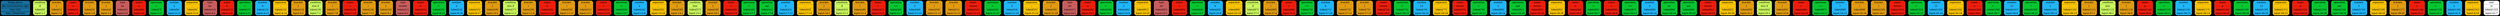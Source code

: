 digraph G{
rankdir=TB
graph [bgcolor="#000000"];
size = "100 5"
place[shape=Mrecord, style=filled, fillcolor="#1771a0", pos="0,1!",label = " { Dump place: | file: [src/tree/tree.cpp] | line: [45] | func: [TreeCtor] } "color = "#000000"];
token0[shape=Mrecord, style=filled, fillcolor="#CDFC5C",label = " { condition | if |  token[0] |  input:1:1 } ", color = "#777777"];
token1[shape=Mrecord, style=filled, fillcolor="#e69c0c",label = " { bracket | \( |  token[1] |  input:1:4 } ", color = "#777777"];
token2[shape=Mrecord, style=filled, fillcolor="#f31807",label = " { name | a |  token[2] |  input:1:5 } ", color = "#777777"];
token3[shape=Mrecord, style=filled, fillcolor="#e69c0c",label = " { bracket | \) |  token[3] |  input:1:6 } ", color = "#777777"];
token4[shape=Mrecord, style=filled, fillcolor="#e69c0c",label = " { bracket | \{ |  token[4] |  input:2:1 } ", color = "#777777"];
token5[shape=Mrecord, style=filled, fillcolor="#CD5C5C",label = " { type | int |  token[5] |  input:3:5 } ", color = "#777777"];
token6[shape=Mrecord, style=filled, fillcolor="#f31807",label = " { name | a |  token[6] |  input:3:9 } ", color = "#777777"];
token7[shape=Mrecord, style=filled, fillcolor="#00ca2c",label = " { operation | \= |  token[7] |  input:3:11 } ", color = "#777777"];
token8[shape=Mrecord, style=filled, fillcolor="#1cb9ff",label = " { number | 5 |  token[8] |  input:3:13 } ", color = "#777777"];
token9[shape=Mrecord, style=filled, fillcolor="#fdc500",label = " { separator | \; |  token[9] |  input:3:14 } ", color = "#777777"];
token10[shape=Mrecord, style=filled, fillcolor="#CD5C5C",label = " { type | int |  token[10] |  input:4:5 } ", color = "#777777"];
token11[shape=Mrecord, style=filled, fillcolor="#f31807",label = " { name | b |  token[11] |  input:4:9 } ", color = "#777777"];
token12[shape=Mrecord, style=filled, fillcolor="#00ca2c",label = " { operation | \= |  token[12] |  input:4:11 } ", color = "#777777"];
token13[shape=Mrecord, style=filled, fillcolor="#1cb9ff",label = " { number | 6 |  token[13] |  input:4:13 } ", color = "#777777"];
token14[shape=Mrecord, style=filled, fillcolor="#fdc500",label = " { separator | \; |  token[14] |  input:4:14 } ", color = "#777777"];
token15[shape=Mrecord, style=filled, fillcolor="#e69c0c",label = " { bracket | \} |  token[15] |  input:5:1 } ", color = "#777777"];
token16[shape=Mrecord, style=filled, fillcolor="#CDFC5C",label = " { condition | else if |  token[16] |  input:7:1 } ", color = "#777777"];
token17[shape=Mrecord, style=filled, fillcolor="#e69c0c",label = " { bracket | \( |  token[17] |  input:7:9 } ", color = "#777777"];
token18[shape=Mrecord, style=filled, fillcolor="#f31807",label = " { name | c |  token[18] |  input:7:10 } ", color = "#777777"];
token19[shape=Mrecord, style=filled, fillcolor="#e69c0c",label = " { bracket | \) |  token[19] |  input:7:11 } ", color = "#777777"];
token20[shape=Mrecord, style=filled, fillcolor="#e69c0c",label = " { bracket | \{ |  token[20] |  input:8:1 } ", color = "#777777"];
token21[shape=Mrecord, style=filled, fillcolor="#CD5C5C",label = " { type | double |  token[21] |  input:9:5 } ", color = "#777777"];
token22[shape=Mrecord, style=filled, fillcolor="#f31807",label = " { name | b |  token[22] |  input:9:12 } ", color = "#777777"];
token23[shape=Mrecord, style=filled, fillcolor="#00ca2c",label = " { operation | \= |  token[23] |  input:9:14 } ", color = "#777777"];
token24[shape=Mrecord, style=filled, fillcolor="#1cb9ff",label = " { number | 3 |  token[24] |  input:9:16 } ", color = "#777777"];
token25[shape=Mrecord, style=filled, fillcolor="#fdc500",label = " { separator | \; |  token[25] |  input:9:17 } ", color = "#777777"];
token26[shape=Mrecord, style=filled, fillcolor="#e69c0c",label = " { bracket | \} |  token[26] |  input:10:1 } ", color = "#777777"];
token27[shape=Mrecord, style=filled, fillcolor="#CDFC5C",label = " { condition | else if |  token[27] |  input:11:1 } ", color = "#777777"];
token28[shape=Mrecord, style=filled, fillcolor="#e69c0c",label = " { bracket | \( |  token[28] |  input:11:9 } ", color = "#777777"];
token29[shape=Mrecord, style=filled, fillcolor="#f31807",label = " { name | d |  token[29] |  input:11:10 } ", color = "#777777"];
token30[shape=Mrecord, style=filled, fillcolor="#e69c0c",label = " { bracket | \) |  token[30] |  input:11:11 } ", color = "#777777"];
token31[shape=Mrecord, style=filled, fillcolor="#e69c0c",label = " { bracket | \{ |  token[31] |  input:12:1 } ", color = "#777777"];
token32[shape=Mrecord, style=filled, fillcolor="#f31807",label = " { name | r |  token[32] |  input:13:5 } ", color = "#777777"];
token33[shape=Mrecord, style=filled, fillcolor="#00ca2c",label = " { operation | \= |  token[33] |  input:13:7 } ", color = "#777777"];
token34[shape=Mrecord, style=filled, fillcolor="#1cb9ff",label = " { number | 4 |  token[34] |  input:13:9 } ", color = "#777777"];
token35[shape=Mrecord, style=filled, fillcolor="#fdc500",label = " { separator | \; |  token[35] |  input:13:10 } ", color = "#777777"];
token36[shape=Mrecord, style=filled, fillcolor="#e69c0c",label = " { bracket | \} |  token[36] |  input:14:1 } ", color = "#777777"];
token37[shape=Mrecord, style=filled, fillcolor="#CDFC5C",label = " { condition | else |  token[37] |  input:15:1 } ", color = "#777777"];
token38[shape=Mrecord, style=filled, fillcolor="#e69c0c",label = " { bracket | \{ |  token[38] |  input:16:1 } ", color = "#777777"];
token39[shape=Mrecord, style=filled, fillcolor="#f31807",label = " { name | t |  token[39] |  input:17:5 } ", color = "#777777"];
token40[shape=Mrecord, style=filled, fillcolor="#00ca2c",label = " { operation | \= |  token[40] |  input:17:7 } ", color = "#777777"];
token41[shape=Mrecord, style=filled, fillcolor="#00ca2c",label = " { operation | not |  token[41] |  input:17:9 } ", color = "#777777"];
token42[shape=Mrecord, style=filled, fillcolor="#1cb9ff",label = " { number | 0 |  token[42] |  input:17:12 } ", color = "#777777"];
token43[shape=Mrecord, style=filled, fillcolor="#fdc500",label = " { separator | \; |  token[43] |  input:17:13 } ", color = "#777777"];
token44[shape=Mrecord, style=filled, fillcolor="#e69c0c",label = " { bracket | \} |  token[44] |  input:18:1 } ", color = "#777777"];
token45[shape=Mrecord, style=filled, fillcolor="#CDFC5C",label = " { condition | if |  token[45] |  input:21:1 } ", color = "#777777"];
token46[shape=Mrecord, style=filled, fillcolor="#e69c0c",label = " { bracket | \( |  token[46] |  input:21:4 } ", color = "#777777"];
token47[shape=Mrecord, style=filled, fillcolor="#f31807",label = " { name | c |  token[47] |  input:21:5 } ", color = "#777777"];
token48[shape=Mrecord, style=filled, fillcolor="#00ca2c",label = " { operation | \== |  token[48] |  input:21:7 } ", color = "#777777"];
token49[shape=Mrecord, style=filled, fillcolor="#1cb9ff",label = " { number | 3 |  token[49] |  input:21:10 } ", color = "#777777"];
token50[shape=Mrecord, style=filled, fillcolor="#e69c0c",label = " { bracket | \) |  token[50] |  input:21:11 } ", color = "#777777"];
token51[shape=Mrecord, style=filled, fillcolor="#e69c0c",label = " { bracket | \{ |  token[51] |  input:21:12 } ", color = "#777777"];
token52[shape=Mrecord, style=filled, fillcolor="#f31807",label = " { name | return |  token[52] |  input:21:14 } ", color = "#777777"];
token53[shape=Mrecord, style=filled, fillcolor="#00ca2c",label = " { operation | \= |  token[53] |  input:21:21 } ", color = "#777777"];
token54[shape=Mrecord, style=filled, fillcolor="#1cb9ff",label = " { number | 5 |  token[54] |  input:21:23 } ", color = "#777777"];
token55[shape=Mrecord, style=filled, fillcolor="#fdc500",label = " { separator | \; |  token[55] |  input:21:24 } ", color = "#777777"];
token56[shape=Mrecord, style=filled, fillcolor="#e69c0c",label = " { bracket | \} |  token[56] |  input:21:26 } ", color = "#777777"];
token57[shape=Mrecord, style=filled, fillcolor="#CD5C5C",label = " { type | int |  token[57] |  input:23:1 } ", color = "#777777"];
token58[shape=Mrecord, style=filled, fillcolor="#f31807",label = " { name | a |  token[58] |  input:23:5 } ", color = "#777777"];
token59[shape=Mrecord, style=filled, fillcolor="#00ca2c",label = " { operation | \= |  token[59] |  input:23:7 } ", color = "#777777"];
token60[shape=Mrecord, style=filled, fillcolor="#1cb9ff",label = " { number | 5 |  token[60] |  input:23:9 } ", color = "#777777"];
token61[shape=Mrecord, style=filled, fillcolor="#fdc500",label = " { separator | \; |  token[61] |  input:23:10 } ", color = "#777777"];
token62[shape=Mrecord, style=filled, fillcolor="#CD5C5C",label = " { type | int |  token[62] |  input:25:1 } ", color = "#777777"];
token63[shape=Mrecord, style=filled, fillcolor="#f31807",label = " { name | c |  token[63] |  input:25:5 } ", color = "#777777"];
token64[shape=Mrecord, style=filled, fillcolor="#00ca2c",label = " { operation | \= |  token[64] |  input:25:7 } ", color = "#777777"];
token65[shape=Mrecord, style=filled, fillcolor="#1cb9ff",label = " { number | 6 |  token[65] |  input:25:9 } ", color = "#777777"];
token66[shape=Mrecord, style=filled, fillcolor="#fdc500",label = " { separator | \; |  token[66] |  input:25:10 } ", color = "#777777"];
token67[shape=Mrecord, style=filled, fillcolor="#CDFC5C",label = " { condition | if |  token[67] |  input:27:1 } ", color = "#777777"];
token68[shape=Mrecord, style=filled, fillcolor="#e69c0c",label = " { bracket | \( |  token[68] |  input:27:4 } ", color = "#777777"];
token69[shape=Mrecord, style=filled, fillcolor="#f31807",label = " { name | c |  token[69] |  input:27:5 } ", color = "#777777"];
token70[shape=Mrecord, style=filled, fillcolor="#00ca2c",label = " { operation | \== |  token[70] |  input:27:7 } ", color = "#777777"];
token71[shape=Mrecord, style=filled, fillcolor="#1cb9ff",label = " { number | 6 |  token[71] |  input:27:10 } ", color = "#777777"];
token72[shape=Mrecord, style=filled, fillcolor="#e69c0c",label = " { bracket | \) |  token[72] |  input:27:11 } ", color = "#777777"];
token73[shape=Mrecord, style=filled, fillcolor="#e69c0c",label = " { bracket | \{ |  token[73] |  input:27:12 } ", color = "#777777"];
token74[shape=Mrecord, style=filled, fillcolor="#f31807",label = " { name | return |  token[74] |  input:28:5 } ", color = "#777777"];
token75[shape=Mrecord, style=filled, fillcolor="#00ca2c",label = " { operation | \= |  token[75] |  input:28:12 } ", color = "#777777"];
token76[shape=Mrecord, style=filled, fillcolor="#1cb9ff",label = " { number | 13 |  token[76] |  input:28:14 } ", color = "#777777"];
token77[shape=Mrecord, style=filled, fillcolor="#fdc500",label = " { separator | \; |  token[77] |  input:28:16 } ", color = "#777777"];
token78[shape=Mrecord, style=filled, fillcolor="#f31807",label = " { name | return |  token[78] |  input:29:5 } ", color = "#777777"];
token79[shape=Mrecord, style=filled, fillcolor="#00ca2c",label = " { operation | \= |  token[79] |  input:29:12 } ", color = "#777777"];
token80[shape=Mrecord, style=filled, fillcolor="#1cb9ff",label = " { number | 3 |  token[80] |  input:29:14 } ", color = "#777777"];
token81[shape=Mrecord, style=filled, fillcolor="#00ca2c",label = " { operation | and |  token[81] |  input:29:16 } ", color = "#777777"];
token82[shape=Mrecord, style=filled, fillcolor="#f31807",label = " { name | return |  token[82] |  input:29:20 } ", color = "#777777"];
token83[shape=Mrecord, style=filled, fillcolor="#fdc500",label = " { separator | \; |  token[83] |  input:29:26 } ", color = "#777777"];
token84[shape=Mrecord, style=filled, fillcolor="#f31807",label = " { name | b |  token[84] |  input:30:5 } ", color = "#777777"];
token85[shape=Mrecord, style=filled, fillcolor="#00ca2c",label = " { operation | \= |  token[85] |  input:30:7 } ", color = "#777777"];
token86[shape=Mrecord, style=filled, fillcolor="#f31807",label = " { name | c |  token[86] |  input:30:9 } ", color = "#777777"];
token87[shape=Mrecord, style=filled, fillcolor="#00ca2c",label = " { operation | \== |  token[87] |  input:30:11 } ", color = "#777777"];
token88[shape=Mrecord, style=filled, fillcolor="#1cb9ff",label = " { number | 3 |  token[88] |  input:30:14 } ", color = "#777777"];
token89[shape=Mrecord, style=filled, fillcolor="#00ca2c",label = " { operation | or |  token[89] |  input:30:16 } ", color = "#777777"];
token90[shape=Mrecord, style=filled, fillcolor="#00ca2c",label = " { operation | not |  token[90] |  input:30:19 } ", color = "#777777"];
token91[shape=Mrecord, style=filled, fillcolor="#f31807",label = " { name | return |  token[91] |  input:30:23 } ", color = "#777777"];
token92[shape=Mrecord, style=filled, fillcolor="#fdc500",label = " { separator | \; |  token[92] |  input:30:29 } ", color = "#777777"];
token93[shape=Mrecord, style=filled, fillcolor="#e69c0c",label = " { bracket | \} |  token[93] |  input:31:1 } ", color = "#777777"];
token94[shape=Mrecord, style=filled, fillcolor="#CDFC5C",label = " { condition | else if |  token[94] |  input:33:1 } ", color = "#777777"];
token95[shape=Mrecord, style=filled, fillcolor="#e69c0c",label = " { bracket | \( |  token[95] |  input:33:9 } ", color = "#777777"];
token96[shape=Mrecord, style=filled, fillcolor="#f31807",label = " { name | c |  token[96] |  input:33:10 } ", color = "#777777"];
token97[shape=Mrecord, style=filled, fillcolor="#00ca2c",label = " { operation | \== |  token[97] |  input:33:12 } ", color = "#777777"];
token98[shape=Mrecord, style=filled, fillcolor="#1cb9ff",label = " { number | 7 |  token[98] |  input:33:15 } ", color = "#777777"];
token99[shape=Mrecord, style=filled, fillcolor="#e69c0c",label = " { bracket | \) |  token[99] |  input:33:16 } ", color = "#777777"];
token100[shape=Mrecord, style=filled, fillcolor="#e69c0c",label = " { bracket | \{ |  token[100] |  input:34:1 } ", color = "#777777"];
token101[shape=Mrecord, style=filled, fillcolor="#f31807",label = " { name | return |  token[101] |  input:35:5 } ", color = "#777777"];
token102[shape=Mrecord, style=filled, fillcolor="#00ca2c",label = " { operation | \= |  token[102] |  input:35:12 } ", color = "#777777"];
token103[shape=Mrecord, style=filled, fillcolor="#1cb9ff",label = " { number | 15 |  token[103] |  input:35:14 } ", color = "#777777"];
token104[shape=Mrecord, style=filled, fillcolor="#fdc500",label = " { separator | \; |  token[104] |  input:35:16 } ", color = "#777777"];
token105[shape=Mrecord, style=filled, fillcolor="#f31807",label = " { name | y |  token[105] |  input:36:5 } ", color = "#777777"];
token106[shape=Mrecord, style=filled, fillcolor="#00ca2c",label = " { operation | \= |  token[106] |  input:36:7 } ", color = "#777777"];
token107[shape=Mrecord, style=filled, fillcolor="#1cb9ff",label = " { number | 15 |  token[107] |  input:36:9 } ", color = "#777777"];
token108[shape=Mrecord, style=filled, fillcolor="#00ca2c",label = " { operation | \^ |  token[108] |  input:36:11 } ", color = "#777777"];
token109[shape=Mrecord, style=filled, fillcolor="#1cb9ff",label = " { number | 2 |  token[109] |  input:36:12 } ", color = "#777777"];
token110[shape=Mrecord, style=filled, fillcolor="#fdc500",label = " { separator | \; |  token[110] |  input:36:13 } ", color = "#777777"];
token111[shape=Mrecord, style=filled, fillcolor="#e69c0c",label = " { bracket | \} |  token[111] |  input:37:1 } ", color = "#777777"];
token112[shape=Mrecord, style=filled, fillcolor="#CDFC5C",label = " { condition | else |  token[112] |  input:39:1 } ", color = "#777777"];
token113[shape=Mrecord, style=filled, fillcolor="#e69c0c",label = " { bracket | \{ |  token[113] |  input:39:6 } ", color = "#777777"];
token114[shape=Mrecord, style=filled, fillcolor="#f31807",label = " { name | g |  token[114] |  input:39:8 } ", color = "#777777"];
token115[shape=Mrecord, style=filled, fillcolor="#00ca2c",label = " { operation | \= |  token[115] |  input:39:11 } ", color = "#777777"];
token116[shape=Mrecord, style=filled, fillcolor="#1cb9ff",label = " { number | 3 |  token[116] |  input:39:13 } ", color = "#777777"];
token117[shape=Mrecord, style=filled, fillcolor="#fdc500",label = " { separator | \; |  token[117] |  input:39:14 } ", color = "#777777"];
token118[shape=Mrecord, style=filled, fillcolor="#f31807",label = " { name | p |  token[118] |  input:39:16 } ", color = "#777777"];
token119[shape=Mrecord, style=filled, fillcolor="#00ca2c",label = " { operation | \= |  token[119] |  input:39:18 } ", color = "#777777"];
token120[shape=Mrecord, style=filled, fillcolor="#1cb9ff",label = " { number | 12 |  token[120] |  input:39:20 } ", color = "#777777"];
token121[shape=Mrecord, style=filled, fillcolor="#fdc500",label = " { separator | \; |  token[121] |  input:39:22 } ", color = "#777777"];
token122[shape=Mrecord, style=filled, fillcolor="#f31807",label = " { name | q |  token[122] |  input:39:24 } ", color = "#777777"];
token123[shape=Mrecord, style=filled, fillcolor="#00ca2c",label = " { operation | \= |  token[123] |  input:39:26 } ", color = "#777777"];
token124[shape=Mrecord, style=filled, fillcolor="#00ca2c",label = " { operation | not |  token[124] |  input:39:28 } ", color = "#777777"];
token125[shape=Mrecord, style=filled, fillcolor="#1cb9ff",label = " { number | 3 |  token[125] |  input:39:32 } ", color = "#777777"];
token126[shape=Mrecord, style=filled, fillcolor="#fdc500",label = " { separator | \; |  token[126] |  input:39:33 } ", color = "#777777"];
token127[shape=Mrecord, style=filled, fillcolor="#e69c0c",label = " { bracket | \} |  token[127] |  input:39:35 } ", color = "#777777"];
token128[shape=Mrecord, style=filled, fillcolor="#f31807",label = " { name | c |  token[128] |  input:42:1 } ", color = "#777777"];
token129[shape=Mrecord, style=filled, fillcolor="#00ca2c",label = " { operation | \= |  token[129] |  input:42:3 } ", color = "#777777"];
token130[shape=Mrecord, style=filled, fillcolor="#1cb9ff",label = " { number | 2 |  token[130] |  input:42:5 } ", color = "#777777"];
token131[shape=Mrecord, style=filled, fillcolor="#fdc500",label = " { separator | \; |  token[131] |  input:42:6 } ", color = "#777777"];
token132[shape=Mrecord, style=filled, fillcolor="#ffffff",label = " { end | \\0 |  token[132] |  input:42:7 } ", color = "#777777"];
}
